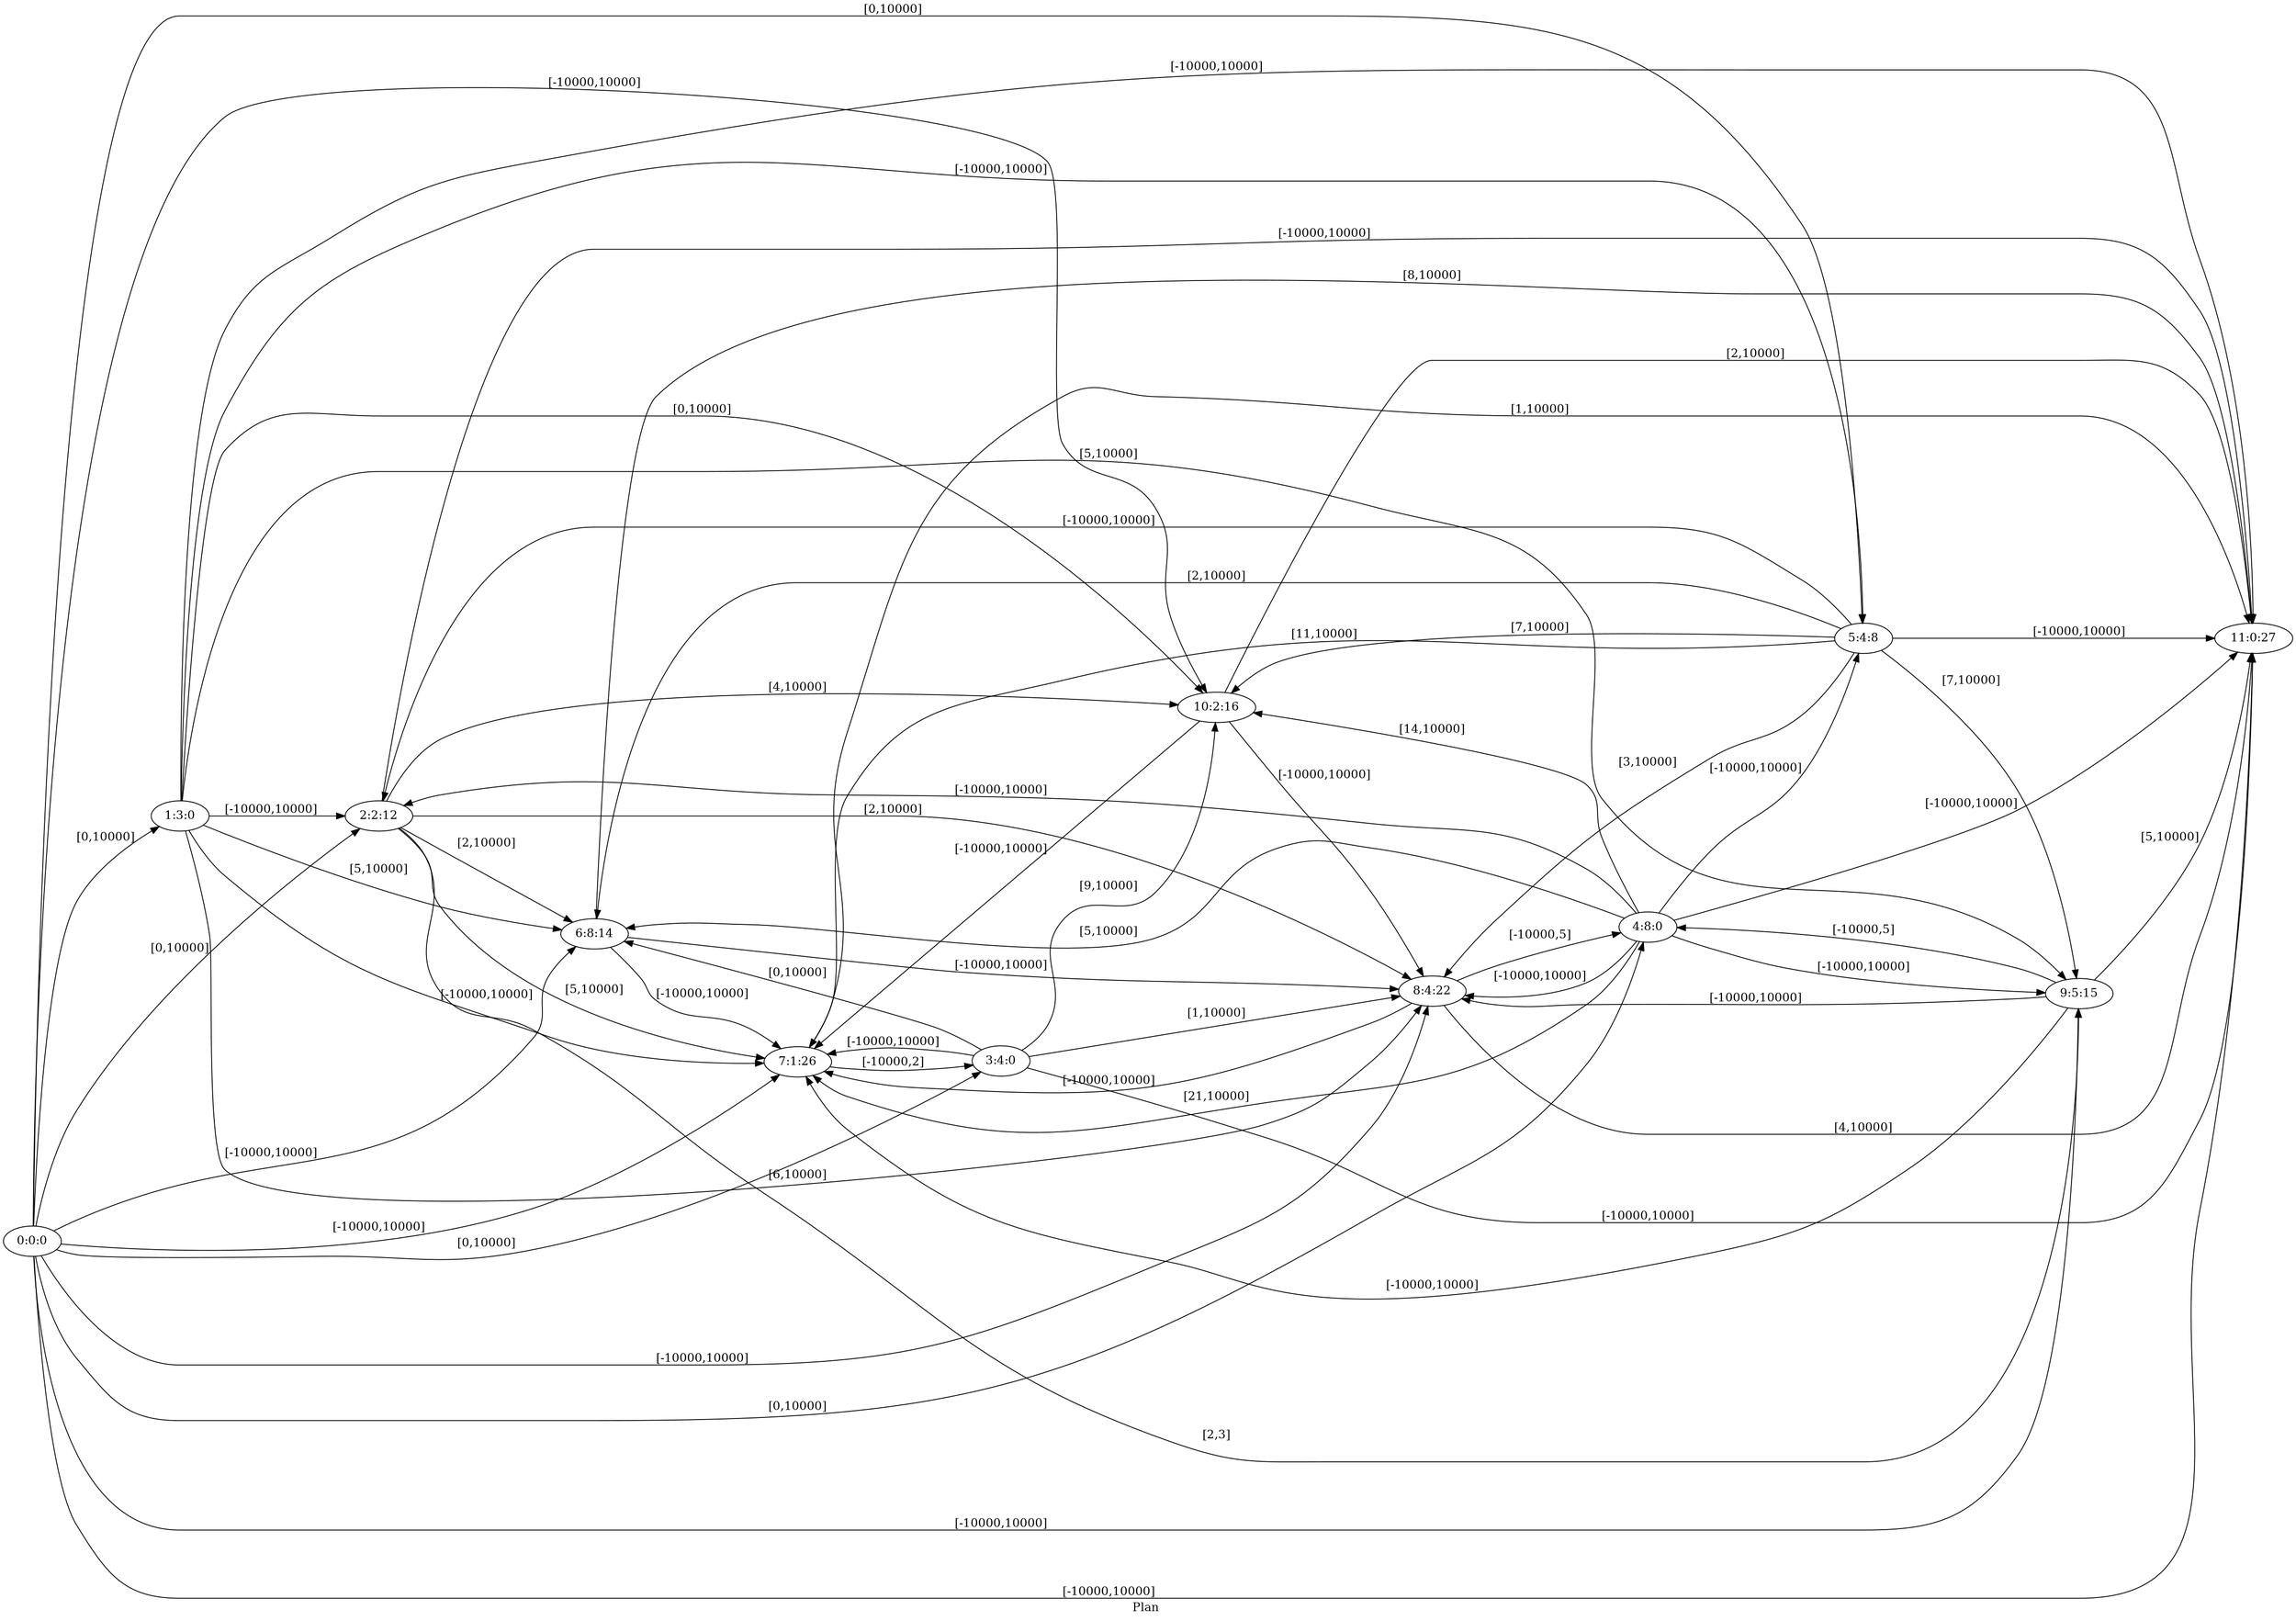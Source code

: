 digraph G {
 rankdir = LR;
 nodesep = .45; 
 size = 30;
label="Plan ";
 fldt = 0.939042;
"0:0:0"->"1:3:0"[ label = "[0,10000]"];
"0:0:0"->"2:2:12"[ label = "[0,10000]"];
"0:0:0"->"3:4:0"[ label = "[0,10000]"];
"0:0:0"->"4:8:0"[ label = "[0,10000]"];
"0:0:0"->"5:4:8"[ label = "[0,10000]"];
"0:0:0"->"6:8:14"[ label = "[-10000,10000]"];
"0:0:0"->"7:1:26"[ label = "[-10000,10000]"];
"0:0:0"->"8:4:22"[ label = "[-10000,10000]"];
"0:0:0"->"9:5:15"[ label = "[-10000,10000]"];
"0:0:0"->"10:2:16"[ label = "[-10000,10000]"];
"0:0:0"->"11:0:27"[ label = "[-10000,10000]"];
"1:3:0"->"2:2:12"[ label = "[-10000,10000]"];
"1:3:0"->"5:4:8"[ label = "[-10000,10000]"];
"1:3:0"->"6:8:14"[ label = "[5,10000]"];
"1:3:0"->"7:1:26"[ label = "[-10000,10000]"];
"1:3:0"->"8:4:22"[ label = "[6,10000]"];
"1:3:0"->"9:5:15"[ label = "[5,10000]"];
"1:3:0"->"10:2:16"[ label = "[0,10000]"];
"1:3:0"->"11:0:27"[ label = "[-10000,10000]"];
"2:2:12"->"6:8:14"[ label = "[2,10000]"];
"2:2:12"->"7:1:26"[ label = "[5,10000]"];
"2:2:12"->"8:4:22"[ label = "[2,10000]"];
"2:2:12"->"9:5:15"[ label = "[2,3]"];
"2:2:12"->"10:2:16"[ label = "[4,10000]"];
"2:2:12"->"11:0:27"[ label = "[-10000,10000]"];
"3:4:0"->"6:8:14"[ label = "[0,10000]"];
"3:4:0"->"7:1:26"[ label = "[-10000,10000]"];
"3:4:0"->"8:4:22"[ label = "[1,10000]"];
"3:4:0"->"10:2:16"[ label = "[9,10000]"];
"3:4:0"->"11:0:27"[ label = "[-10000,10000]"];
"4:8:0"->"2:2:12"[ label = "[-10000,10000]"];
"4:8:0"->"5:4:8"[ label = "[-10000,10000]"];
"4:8:0"->"6:8:14"[ label = "[5,10000]"];
"4:8:0"->"7:1:26"[ label = "[21,10000]"];
"4:8:0"->"8:4:22"[ label = "[-10000,10000]"];
"4:8:0"->"9:5:15"[ label = "[-10000,10000]"];
"4:8:0"->"10:2:16"[ label = "[14,10000]"];
"4:8:0"->"11:0:27"[ label = "[-10000,10000]"];
"5:4:8"->"2:2:12"[ label = "[-10000,10000]"];
"5:4:8"->"6:8:14"[ label = "[2,10000]"];
"5:4:8"->"7:1:26"[ label = "[11,10000]"];
"5:4:8"->"8:4:22"[ label = "[3,10000]"];
"5:4:8"->"9:5:15"[ label = "[7,10000]"];
"5:4:8"->"10:2:16"[ label = "[7,10000]"];
"5:4:8"->"11:0:27"[ label = "[-10000,10000]"];
"6:8:14"->"7:1:26"[ label = "[-10000,10000]"];
"6:8:14"->"8:4:22"[ label = "[-10000,10000]"];
"6:8:14"->"11:0:27"[ label = "[8,10000]"];
"7:1:26"->"3:4:0"[ label = "[-10000,2]"];
"7:1:26"->"11:0:27"[ label = "[1,10000]"];
"8:4:22"->"4:8:0"[ label = "[-10000,5]"];
"8:4:22"->"7:1:26"[ label = "[-10000,10000]"];
"8:4:22"->"11:0:27"[ label = "[4,10000]"];
"9:5:15"->"4:8:0"[ label = "[-10000,5]"];
"9:5:15"->"7:1:26"[ label = "[-10000,10000]"];
"9:5:15"->"8:4:22"[ label = "[-10000,10000]"];
"9:5:15"->"11:0:27"[ label = "[5,10000]"];
"10:2:16"->"7:1:26"[ label = "[-10000,10000]"];
"10:2:16"->"8:4:22"[ label = "[-10000,10000]"];
"10:2:16"->"11:0:27"[ label = "[2,10000]"];
}
